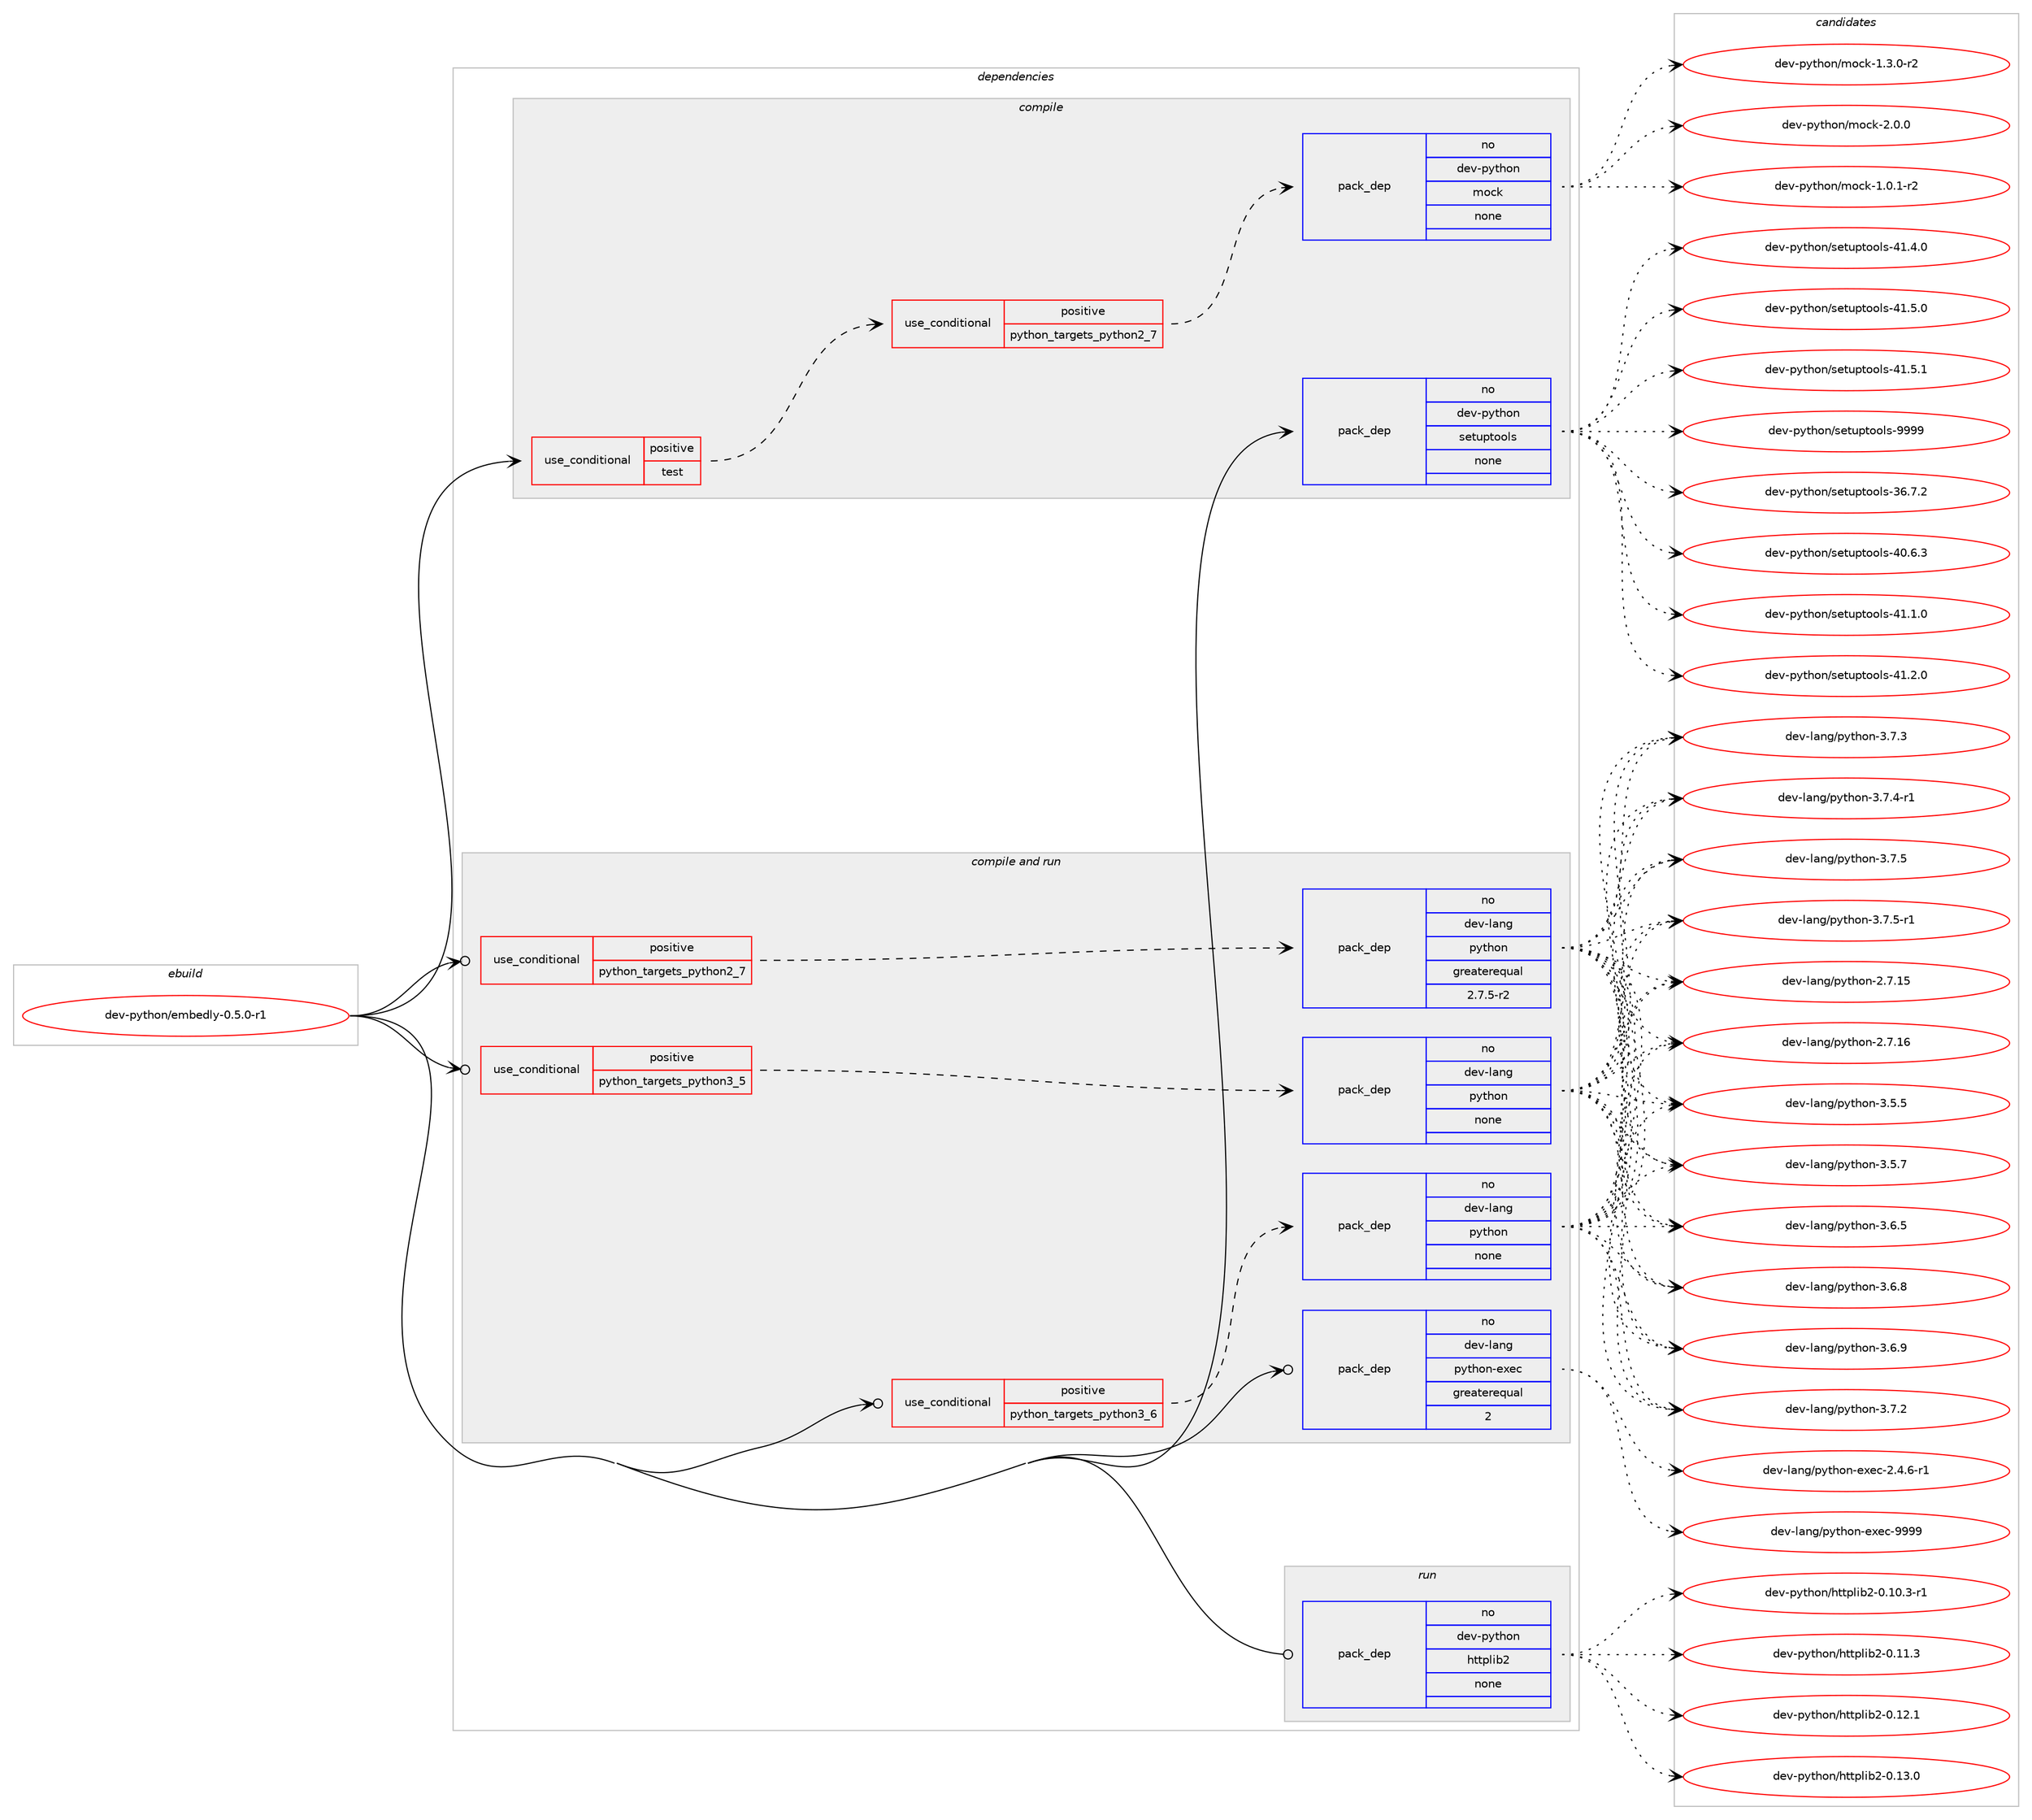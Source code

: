 digraph prolog {

# *************
# Graph options
# *************

newrank=true;
concentrate=true;
compound=true;
graph [rankdir=LR,fontname=Helvetica,fontsize=10,ranksep=1.5];#, ranksep=2.5, nodesep=0.2];
edge  [arrowhead=vee];
node  [fontname=Helvetica,fontsize=10];

# **********
# The ebuild
# **********

subgraph cluster_leftcol {
color=gray;
rank=same;
label=<<i>ebuild</i>>;
id [label="dev-python/embedly-0.5.0-r1", color=red, width=4, href="../dev-python/embedly-0.5.0-r1.svg"];
}

# ****************
# The dependencies
# ****************

subgraph cluster_midcol {
color=gray;
label=<<i>dependencies</i>>;
subgraph cluster_compile {
fillcolor="#eeeeee";
style=filled;
label=<<i>compile</i>>;
subgraph cond138977 {
dependency603357 [label=<<TABLE BORDER="0" CELLBORDER="1" CELLSPACING="0" CELLPADDING="4"><TR><TD ROWSPAN="3" CELLPADDING="10">use_conditional</TD></TR><TR><TD>positive</TD></TR><TR><TD>test</TD></TR></TABLE>>, shape=none, color=red];
subgraph cond138978 {
dependency603358 [label=<<TABLE BORDER="0" CELLBORDER="1" CELLSPACING="0" CELLPADDING="4"><TR><TD ROWSPAN="3" CELLPADDING="10">use_conditional</TD></TR><TR><TD>positive</TD></TR><TR><TD>python_targets_python2_7</TD></TR></TABLE>>, shape=none, color=red];
subgraph pack452584 {
dependency603359 [label=<<TABLE BORDER="0" CELLBORDER="1" CELLSPACING="0" CELLPADDING="4" WIDTH="220"><TR><TD ROWSPAN="6" CELLPADDING="30">pack_dep</TD></TR><TR><TD WIDTH="110">no</TD></TR><TR><TD>dev-python</TD></TR><TR><TD>mock</TD></TR><TR><TD>none</TD></TR><TR><TD></TD></TR></TABLE>>, shape=none, color=blue];
}
dependency603358:e -> dependency603359:w [weight=20,style="dashed",arrowhead="vee"];
}
dependency603357:e -> dependency603358:w [weight=20,style="dashed",arrowhead="vee"];
}
id:e -> dependency603357:w [weight=20,style="solid",arrowhead="vee"];
subgraph pack452585 {
dependency603360 [label=<<TABLE BORDER="0" CELLBORDER="1" CELLSPACING="0" CELLPADDING="4" WIDTH="220"><TR><TD ROWSPAN="6" CELLPADDING="30">pack_dep</TD></TR><TR><TD WIDTH="110">no</TD></TR><TR><TD>dev-python</TD></TR><TR><TD>setuptools</TD></TR><TR><TD>none</TD></TR><TR><TD></TD></TR></TABLE>>, shape=none, color=blue];
}
id:e -> dependency603360:w [weight=20,style="solid",arrowhead="vee"];
}
subgraph cluster_compileandrun {
fillcolor="#eeeeee";
style=filled;
label=<<i>compile and run</i>>;
subgraph cond138979 {
dependency603361 [label=<<TABLE BORDER="0" CELLBORDER="1" CELLSPACING="0" CELLPADDING="4"><TR><TD ROWSPAN="3" CELLPADDING="10">use_conditional</TD></TR><TR><TD>positive</TD></TR><TR><TD>python_targets_python2_7</TD></TR></TABLE>>, shape=none, color=red];
subgraph pack452586 {
dependency603362 [label=<<TABLE BORDER="0" CELLBORDER="1" CELLSPACING="0" CELLPADDING="4" WIDTH="220"><TR><TD ROWSPAN="6" CELLPADDING="30">pack_dep</TD></TR><TR><TD WIDTH="110">no</TD></TR><TR><TD>dev-lang</TD></TR><TR><TD>python</TD></TR><TR><TD>greaterequal</TD></TR><TR><TD>2.7.5-r2</TD></TR></TABLE>>, shape=none, color=blue];
}
dependency603361:e -> dependency603362:w [weight=20,style="dashed",arrowhead="vee"];
}
id:e -> dependency603361:w [weight=20,style="solid",arrowhead="odotvee"];
subgraph cond138980 {
dependency603363 [label=<<TABLE BORDER="0" CELLBORDER="1" CELLSPACING="0" CELLPADDING="4"><TR><TD ROWSPAN="3" CELLPADDING="10">use_conditional</TD></TR><TR><TD>positive</TD></TR><TR><TD>python_targets_python3_5</TD></TR></TABLE>>, shape=none, color=red];
subgraph pack452587 {
dependency603364 [label=<<TABLE BORDER="0" CELLBORDER="1" CELLSPACING="0" CELLPADDING="4" WIDTH="220"><TR><TD ROWSPAN="6" CELLPADDING="30">pack_dep</TD></TR><TR><TD WIDTH="110">no</TD></TR><TR><TD>dev-lang</TD></TR><TR><TD>python</TD></TR><TR><TD>none</TD></TR><TR><TD></TD></TR></TABLE>>, shape=none, color=blue];
}
dependency603363:e -> dependency603364:w [weight=20,style="dashed",arrowhead="vee"];
}
id:e -> dependency603363:w [weight=20,style="solid",arrowhead="odotvee"];
subgraph cond138981 {
dependency603365 [label=<<TABLE BORDER="0" CELLBORDER="1" CELLSPACING="0" CELLPADDING="4"><TR><TD ROWSPAN="3" CELLPADDING="10">use_conditional</TD></TR><TR><TD>positive</TD></TR><TR><TD>python_targets_python3_6</TD></TR></TABLE>>, shape=none, color=red];
subgraph pack452588 {
dependency603366 [label=<<TABLE BORDER="0" CELLBORDER="1" CELLSPACING="0" CELLPADDING="4" WIDTH="220"><TR><TD ROWSPAN="6" CELLPADDING="30">pack_dep</TD></TR><TR><TD WIDTH="110">no</TD></TR><TR><TD>dev-lang</TD></TR><TR><TD>python</TD></TR><TR><TD>none</TD></TR><TR><TD></TD></TR></TABLE>>, shape=none, color=blue];
}
dependency603365:e -> dependency603366:w [weight=20,style="dashed",arrowhead="vee"];
}
id:e -> dependency603365:w [weight=20,style="solid",arrowhead="odotvee"];
subgraph pack452589 {
dependency603367 [label=<<TABLE BORDER="0" CELLBORDER="1" CELLSPACING="0" CELLPADDING="4" WIDTH="220"><TR><TD ROWSPAN="6" CELLPADDING="30">pack_dep</TD></TR><TR><TD WIDTH="110">no</TD></TR><TR><TD>dev-lang</TD></TR><TR><TD>python-exec</TD></TR><TR><TD>greaterequal</TD></TR><TR><TD>2</TD></TR></TABLE>>, shape=none, color=blue];
}
id:e -> dependency603367:w [weight=20,style="solid",arrowhead="odotvee"];
}
subgraph cluster_run {
fillcolor="#eeeeee";
style=filled;
label=<<i>run</i>>;
subgraph pack452590 {
dependency603368 [label=<<TABLE BORDER="0" CELLBORDER="1" CELLSPACING="0" CELLPADDING="4" WIDTH="220"><TR><TD ROWSPAN="6" CELLPADDING="30">pack_dep</TD></TR><TR><TD WIDTH="110">no</TD></TR><TR><TD>dev-python</TD></TR><TR><TD>httplib2</TD></TR><TR><TD>none</TD></TR><TR><TD></TD></TR></TABLE>>, shape=none, color=blue];
}
id:e -> dependency603368:w [weight=20,style="solid",arrowhead="odot"];
}
}

# **************
# The candidates
# **************

subgraph cluster_choices {
rank=same;
color=gray;
label=<<i>candidates</i>>;

subgraph choice452584 {
color=black;
nodesep=1;
choice1001011184511212111610411111047109111991074549464846494511450 [label="dev-python/mock-1.0.1-r2", color=red, width=4,href="../dev-python/mock-1.0.1-r2.svg"];
choice1001011184511212111610411111047109111991074549465146484511450 [label="dev-python/mock-1.3.0-r2", color=red, width=4,href="../dev-python/mock-1.3.0-r2.svg"];
choice100101118451121211161041111104710911199107455046484648 [label="dev-python/mock-2.0.0", color=red, width=4,href="../dev-python/mock-2.0.0.svg"];
dependency603359:e -> choice1001011184511212111610411111047109111991074549464846494511450:w [style=dotted,weight="100"];
dependency603359:e -> choice1001011184511212111610411111047109111991074549465146484511450:w [style=dotted,weight="100"];
dependency603359:e -> choice100101118451121211161041111104710911199107455046484648:w [style=dotted,weight="100"];
}
subgraph choice452585 {
color=black;
nodesep=1;
choice100101118451121211161041111104711510111611711211611111110811545515446554650 [label="dev-python/setuptools-36.7.2", color=red, width=4,href="../dev-python/setuptools-36.7.2.svg"];
choice100101118451121211161041111104711510111611711211611111110811545524846544651 [label="dev-python/setuptools-40.6.3", color=red, width=4,href="../dev-python/setuptools-40.6.3.svg"];
choice100101118451121211161041111104711510111611711211611111110811545524946494648 [label="dev-python/setuptools-41.1.0", color=red, width=4,href="../dev-python/setuptools-41.1.0.svg"];
choice100101118451121211161041111104711510111611711211611111110811545524946504648 [label="dev-python/setuptools-41.2.0", color=red, width=4,href="../dev-python/setuptools-41.2.0.svg"];
choice100101118451121211161041111104711510111611711211611111110811545524946524648 [label="dev-python/setuptools-41.4.0", color=red, width=4,href="../dev-python/setuptools-41.4.0.svg"];
choice100101118451121211161041111104711510111611711211611111110811545524946534648 [label="dev-python/setuptools-41.5.0", color=red, width=4,href="../dev-python/setuptools-41.5.0.svg"];
choice100101118451121211161041111104711510111611711211611111110811545524946534649 [label="dev-python/setuptools-41.5.1", color=red, width=4,href="../dev-python/setuptools-41.5.1.svg"];
choice10010111845112121116104111110471151011161171121161111111081154557575757 [label="dev-python/setuptools-9999", color=red, width=4,href="../dev-python/setuptools-9999.svg"];
dependency603360:e -> choice100101118451121211161041111104711510111611711211611111110811545515446554650:w [style=dotted,weight="100"];
dependency603360:e -> choice100101118451121211161041111104711510111611711211611111110811545524846544651:w [style=dotted,weight="100"];
dependency603360:e -> choice100101118451121211161041111104711510111611711211611111110811545524946494648:w [style=dotted,weight="100"];
dependency603360:e -> choice100101118451121211161041111104711510111611711211611111110811545524946504648:w [style=dotted,weight="100"];
dependency603360:e -> choice100101118451121211161041111104711510111611711211611111110811545524946524648:w [style=dotted,weight="100"];
dependency603360:e -> choice100101118451121211161041111104711510111611711211611111110811545524946534648:w [style=dotted,weight="100"];
dependency603360:e -> choice100101118451121211161041111104711510111611711211611111110811545524946534649:w [style=dotted,weight="100"];
dependency603360:e -> choice10010111845112121116104111110471151011161171121161111111081154557575757:w [style=dotted,weight="100"];
}
subgraph choice452586 {
color=black;
nodesep=1;
choice10010111845108971101034711212111610411111045504655464953 [label="dev-lang/python-2.7.15", color=red, width=4,href="../dev-lang/python-2.7.15.svg"];
choice10010111845108971101034711212111610411111045504655464954 [label="dev-lang/python-2.7.16", color=red, width=4,href="../dev-lang/python-2.7.16.svg"];
choice100101118451089711010347112121116104111110455146534653 [label="dev-lang/python-3.5.5", color=red, width=4,href="../dev-lang/python-3.5.5.svg"];
choice100101118451089711010347112121116104111110455146534655 [label="dev-lang/python-3.5.7", color=red, width=4,href="../dev-lang/python-3.5.7.svg"];
choice100101118451089711010347112121116104111110455146544653 [label="dev-lang/python-3.6.5", color=red, width=4,href="../dev-lang/python-3.6.5.svg"];
choice100101118451089711010347112121116104111110455146544656 [label="dev-lang/python-3.6.8", color=red, width=4,href="../dev-lang/python-3.6.8.svg"];
choice100101118451089711010347112121116104111110455146544657 [label="dev-lang/python-3.6.9", color=red, width=4,href="../dev-lang/python-3.6.9.svg"];
choice100101118451089711010347112121116104111110455146554650 [label="dev-lang/python-3.7.2", color=red, width=4,href="../dev-lang/python-3.7.2.svg"];
choice100101118451089711010347112121116104111110455146554651 [label="dev-lang/python-3.7.3", color=red, width=4,href="../dev-lang/python-3.7.3.svg"];
choice1001011184510897110103471121211161041111104551465546524511449 [label="dev-lang/python-3.7.4-r1", color=red, width=4,href="../dev-lang/python-3.7.4-r1.svg"];
choice100101118451089711010347112121116104111110455146554653 [label="dev-lang/python-3.7.5", color=red, width=4,href="../dev-lang/python-3.7.5.svg"];
choice1001011184510897110103471121211161041111104551465546534511449 [label="dev-lang/python-3.7.5-r1", color=red, width=4,href="../dev-lang/python-3.7.5-r1.svg"];
dependency603362:e -> choice10010111845108971101034711212111610411111045504655464953:w [style=dotted,weight="100"];
dependency603362:e -> choice10010111845108971101034711212111610411111045504655464954:w [style=dotted,weight="100"];
dependency603362:e -> choice100101118451089711010347112121116104111110455146534653:w [style=dotted,weight="100"];
dependency603362:e -> choice100101118451089711010347112121116104111110455146534655:w [style=dotted,weight="100"];
dependency603362:e -> choice100101118451089711010347112121116104111110455146544653:w [style=dotted,weight="100"];
dependency603362:e -> choice100101118451089711010347112121116104111110455146544656:w [style=dotted,weight="100"];
dependency603362:e -> choice100101118451089711010347112121116104111110455146544657:w [style=dotted,weight="100"];
dependency603362:e -> choice100101118451089711010347112121116104111110455146554650:w [style=dotted,weight="100"];
dependency603362:e -> choice100101118451089711010347112121116104111110455146554651:w [style=dotted,weight="100"];
dependency603362:e -> choice1001011184510897110103471121211161041111104551465546524511449:w [style=dotted,weight="100"];
dependency603362:e -> choice100101118451089711010347112121116104111110455146554653:w [style=dotted,weight="100"];
dependency603362:e -> choice1001011184510897110103471121211161041111104551465546534511449:w [style=dotted,weight="100"];
}
subgraph choice452587 {
color=black;
nodesep=1;
choice10010111845108971101034711212111610411111045504655464953 [label="dev-lang/python-2.7.15", color=red, width=4,href="../dev-lang/python-2.7.15.svg"];
choice10010111845108971101034711212111610411111045504655464954 [label="dev-lang/python-2.7.16", color=red, width=4,href="../dev-lang/python-2.7.16.svg"];
choice100101118451089711010347112121116104111110455146534653 [label="dev-lang/python-3.5.5", color=red, width=4,href="../dev-lang/python-3.5.5.svg"];
choice100101118451089711010347112121116104111110455146534655 [label="dev-lang/python-3.5.7", color=red, width=4,href="../dev-lang/python-3.5.7.svg"];
choice100101118451089711010347112121116104111110455146544653 [label="dev-lang/python-3.6.5", color=red, width=4,href="../dev-lang/python-3.6.5.svg"];
choice100101118451089711010347112121116104111110455146544656 [label="dev-lang/python-3.6.8", color=red, width=4,href="../dev-lang/python-3.6.8.svg"];
choice100101118451089711010347112121116104111110455146544657 [label="dev-lang/python-3.6.9", color=red, width=4,href="../dev-lang/python-3.6.9.svg"];
choice100101118451089711010347112121116104111110455146554650 [label="dev-lang/python-3.7.2", color=red, width=4,href="../dev-lang/python-3.7.2.svg"];
choice100101118451089711010347112121116104111110455146554651 [label="dev-lang/python-3.7.3", color=red, width=4,href="../dev-lang/python-3.7.3.svg"];
choice1001011184510897110103471121211161041111104551465546524511449 [label="dev-lang/python-3.7.4-r1", color=red, width=4,href="../dev-lang/python-3.7.4-r1.svg"];
choice100101118451089711010347112121116104111110455146554653 [label="dev-lang/python-3.7.5", color=red, width=4,href="../dev-lang/python-3.7.5.svg"];
choice1001011184510897110103471121211161041111104551465546534511449 [label="dev-lang/python-3.7.5-r1", color=red, width=4,href="../dev-lang/python-3.7.5-r1.svg"];
dependency603364:e -> choice10010111845108971101034711212111610411111045504655464953:w [style=dotted,weight="100"];
dependency603364:e -> choice10010111845108971101034711212111610411111045504655464954:w [style=dotted,weight="100"];
dependency603364:e -> choice100101118451089711010347112121116104111110455146534653:w [style=dotted,weight="100"];
dependency603364:e -> choice100101118451089711010347112121116104111110455146534655:w [style=dotted,weight="100"];
dependency603364:e -> choice100101118451089711010347112121116104111110455146544653:w [style=dotted,weight="100"];
dependency603364:e -> choice100101118451089711010347112121116104111110455146544656:w [style=dotted,weight="100"];
dependency603364:e -> choice100101118451089711010347112121116104111110455146544657:w [style=dotted,weight="100"];
dependency603364:e -> choice100101118451089711010347112121116104111110455146554650:w [style=dotted,weight="100"];
dependency603364:e -> choice100101118451089711010347112121116104111110455146554651:w [style=dotted,weight="100"];
dependency603364:e -> choice1001011184510897110103471121211161041111104551465546524511449:w [style=dotted,weight="100"];
dependency603364:e -> choice100101118451089711010347112121116104111110455146554653:w [style=dotted,weight="100"];
dependency603364:e -> choice1001011184510897110103471121211161041111104551465546534511449:w [style=dotted,weight="100"];
}
subgraph choice452588 {
color=black;
nodesep=1;
choice10010111845108971101034711212111610411111045504655464953 [label="dev-lang/python-2.7.15", color=red, width=4,href="../dev-lang/python-2.7.15.svg"];
choice10010111845108971101034711212111610411111045504655464954 [label="dev-lang/python-2.7.16", color=red, width=4,href="../dev-lang/python-2.7.16.svg"];
choice100101118451089711010347112121116104111110455146534653 [label="dev-lang/python-3.5.5", color=red, width=4,href="../dev-lang/python-3.5.5.svg"];
choice100101118451089711010347112121116104111110455146534655 [label="dev-lang/python-3.5.7", color=red, width=4,href="../dev-lang/python-3.5.7.svg"];
choice100101118451089711010347112121116104111110455146544653 [label="dev-lang/python-3.6.5", color=red, width=4,href="../dev-lang/python-3.6.5.svg"];
choice100101118451089711010347112121116104111110455146544656 [label="dev-lang/python-3.6.8", color=red, width=4,href="../dev-lang/python-3.6.8.svg"];
choice100101118451089711010347112121116104111110455146544657 [label="dev-lang/python-3.6.9", color=red, width=4,href="../dev-lang/python-3.6.9.svg"];
choice100101118451089711010347112121116104111110455146554650 [label="dev-lang/python-3.7.2", color=red, width=4,href="../dev-lang/python-3.7.2.svg"];
choice100101118451089711010347112121116104111110455146554651 [label="dev-lang/python-3.7.3", color=red, width=4,href="../dev-lang/python-3.7.3.svg"];
choice1001011184510897110103471121211161041111104551465546524511449 [label="dev-lang/python-3.7.4-r1", color=red, width=4,href="../dev-lang/python-3.7.4-r1.svg"];
choice100101118451089711010347112121116104111110455146554653 [label="dev-lang/python-3.7.5", color=red, width=4,href="../dev-lang/python-3.7.5.svg"];
choice1001011184510897110103471121211161041111104551465546534511449 [label="dev-lang/python-3.7.5-r1", color=red, width=4,href="../dev-lang/python-3.7.5-r1.svg"];
dependency603366:e -> choice10010111845108971101034711212111610411111045504655464953:w [style=dotted,weight="100"];
dependency603366:e -> choice10010111845108971101034711212111610411111045504655464954:w [style=dotted,weight="100"];
dependency603366:e -> choice100101118451089711010347112121116104111110455146534653:w [style=dotted,weight="100"];
dependency603366:e -> choice100101118451089711010347112121116104111110455146534655:w [style=dotted,weight="100"];
dependency603366:e -> choice100101118451089711010347112121116104111110455146544653:w [style=dotted,weight="100"];
dependency603366:e -> choice100101118451089711010347112121116104111110455146544656:w [style=dotted,weight="100"];
dependency603366:e -> choice100101118451089711010347112121116104111110455146544657:w [style=dotted,weight="100"];
dependency603366:e -> choice100101118451089711010347112121116104111110455146554650:w [style=dotted,weight="100"];
dependency603366:e -> choice100101118451089711010347112121116104111110455146554651:w [style=dotted,weight="100"];
dependency603366:e -> choice1001011184510897110103471121211161041111104551465546524511449:w [style=dotted,weight="100"];
dependency603366:e -> choice100101118451089711010347112121116104111110455146554653:w [style=dotted,weight="100"];
dependency603366:e -> choice1001011184510897110103471121211161041111104551465546534511449:w [style=dotted,weight="100"];
}
subgraph choice452589 {
color=black;
nodesep=1;
choice10010111845108971101034711212111610411111045101120101994550465246544511449 [label="dev-lang/python-exec-2.4.6-r1", color=red, width=4,href="../dev-lang/python-exec-2.4.6-r1.svg"];
choice10010111845108971101034711212111610411111045101120101994557575757 [label="dev-lang/python-exec-9999", color=red, width=4,href="../dev-lang/python-exec-9999.svg"];
dependency603367:e -> choice10010111845108971101034711212111610411111045101120101994550465246544511449:w [style=dotted,weight="100"];
dependency603367:e -> choice10010111845108971101034711212111610411111045101120101994557575757:w [style=dotted,weight="100"];
}
subgraph choice452590 {
color=black;
nodesep=1;
choice10010111845112121116104111110471041161161121081059850454846494846514511449 [label="dev-python/httplib2-0.10.3-r1", color=red, width=4,href="../dev-python/httplib2-0.10.3-r1.svg"];
choice1001011184511212111610411111047104116116112108105985045484649494651 [label="dev-python/httplib2-0.11.3", color=red, width=4,href="../dev-python/httplib2-0.11.3.svg"];
choice1001011184511212111610411111047104116116112108105985045484649504649 [label="dev-python/httplib2-0.12.1", color=red, width=4,href="../dev-python/httplib2-0.12.1.svg"];
choice1001011184511212111610411111047104116116112108105985045484649514648 [label="dev-python/httplib2-0.13.0", color=red, width=4,href="../dev-python/httplib2-0.13.0.svg"];
dependency603368:e -> choice10010111845112121116104111110471041161161121081059850454846494846514511449:w [style=dotted,weight="100"];
dependency603368:e -> choice1001011184511212111610411111047104116116112108105985045484649494651:w [style=dotted,weight="100"];
dependency603368:e -> choice1001011184511212111610411111047104116116112108105985045484649504649:w [style=dotted,weight="100"];
dependency603368:e -> choice1001011184511212111610411111047104116116112108105985045484649514648:w [style=dotted,weight="100"];
}
}

}
